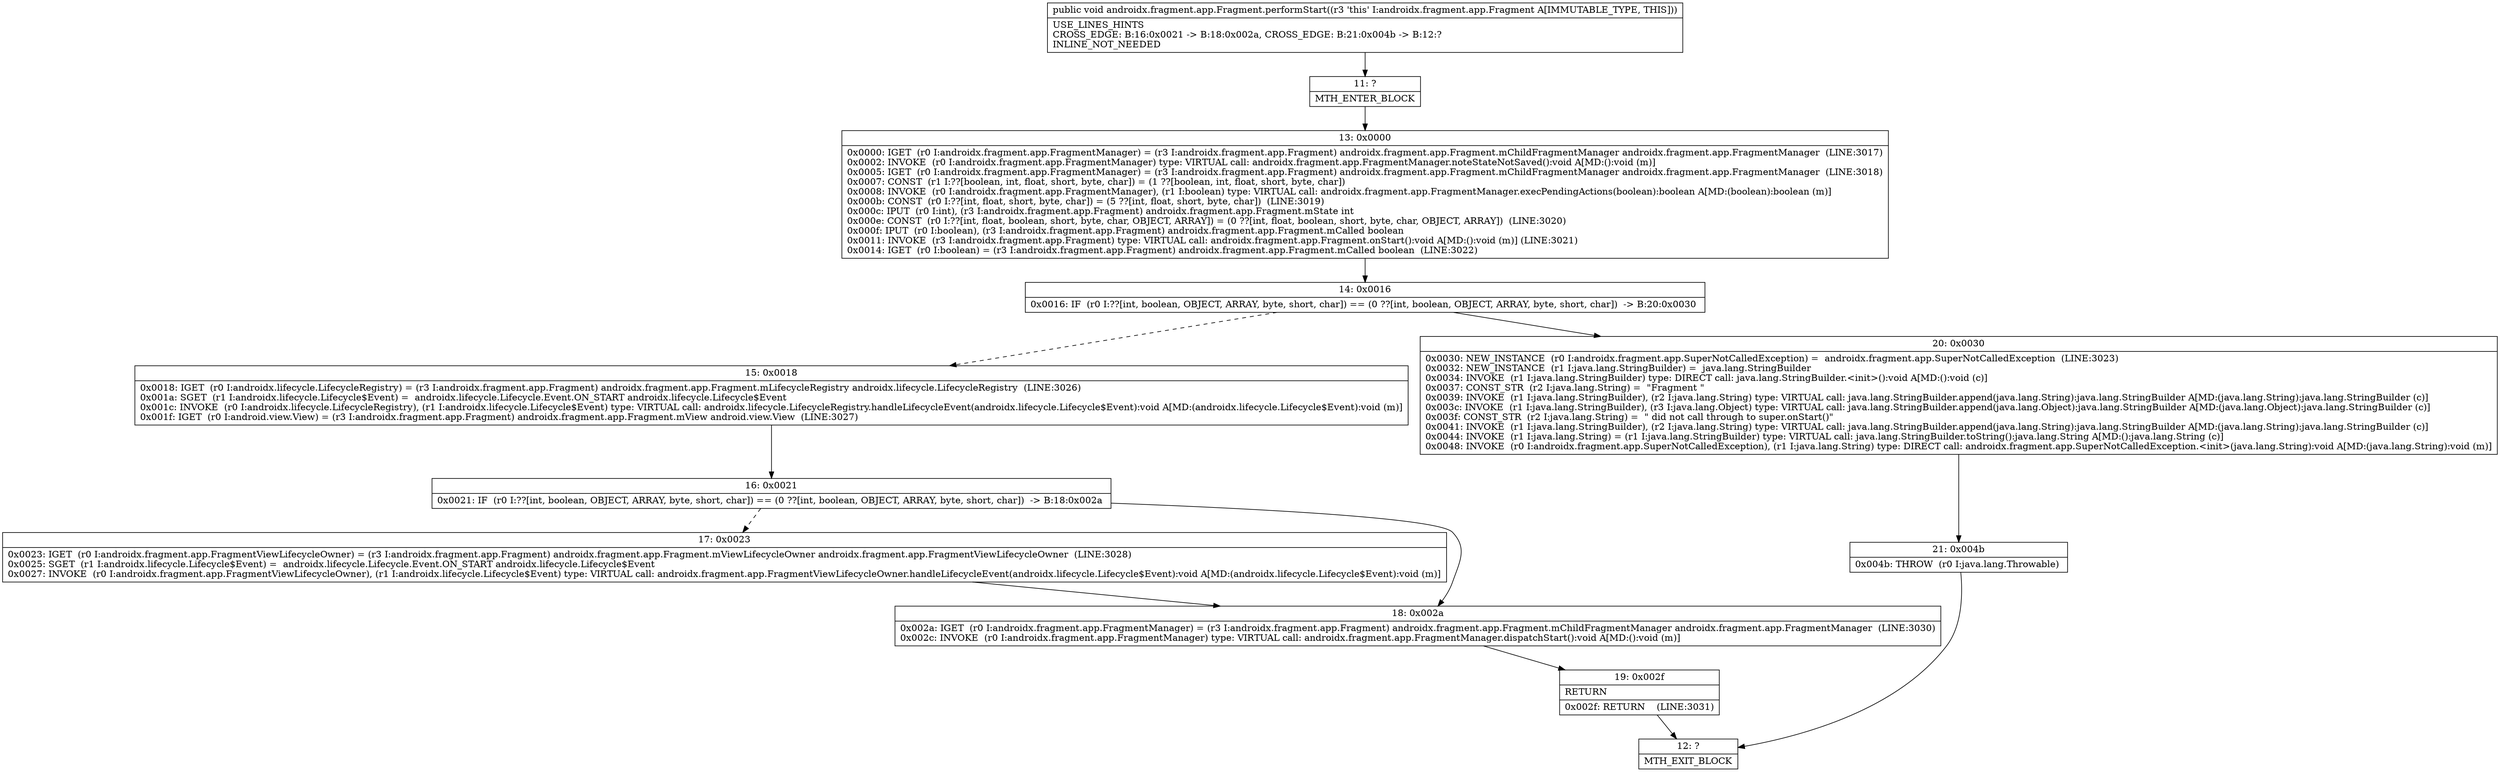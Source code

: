 digraph "CFG forandroidx.fragment.app.Fragment.performStart()V" {
Node_11 [shape=record,label="{11\:\ ?|MTH_ENTER_BLOCK\l}"];
Node_13 [shape=record,label="{13\:\ 0x0000|0x0000: IGET  (r0 I:androidx.fragment.app.FragmentManager) = (r3 I:androidx.fragment.app.Fragment) androidx.fragment.app.Fragment.mChildFragmentManager androidx.fragment.app.FragmentManager  (LINE:3017)\l0x0002: INVOKE  (r0 I:androidx.fragment.app.FragmentManager) type: VIRTUAL call: androidx.fragment.app.FragmentManager.noteStateNotSaved():void A[MD:():void (m)]\l0x0005: IGET  (r0 I:androidx.fragment.app.FragmentManager) = (r3 I:androidx.fragment.app.Fragment) androidx.fragment.app.Fragment.mChildFragmentManager androidx.fragment.app.FragmentManager  (LINE:3018)\l0x0007: CONST  (r1 I:??[boolean, int, float, short, byte, char]) = (1 ??[boolean, int, float, short, byte, char]) \l0x0008: INVOKE  (r0 I:androidx.fragment.app.FragmentManager), (r1 I:boolean) type: VIRTUAL call: androidx.fragment.app.FragmentManager.execPendingActions(boolean):boolean A[MD:(boolean):boolean (m)]\l0x000b: CONST  (r0 I:??[int, float, short, byte, char]) = (5 ??[int, float, short, byte, char])  (LINE:3019)\l0x000c: IPUT  (r0 I:int), (r3 I:androidx.fragment.app.Fragment) androidx.fragment.app.Fragment.mState int \l0x000e: CONST  (r0 I:??[int, float, boolean, short, byte, char, OBJECT, ARRAY]) = (0 ??[int, float, boolean, short, byte, char, OBJECT, ARRAY])  (LINE:3020)\l0x000f: IPUT  (r0 I:boolean), (r3 I:androidx.fragment.app.Fragment) androidx.fragment.app.Fragment.mCalled boolean \l0x0011: INVOKE  (r3 I:androidx.fragment.app.Fragment) type: VIRTUAL call: androidx.fragment.app.Fragment.onStart():void A[MD:():void (m)] (LINE:3021)\l0x0014: IGET  (r0 I:boolean) = (r3 I:androidx.fragment.app.Fragment) androidx.fragment.app.Fragment.mCalled boolean  (LINE:3022)\l}"];
Node_14 [shape=record,label="{14\:\ 0x0016|0x0016: IF  (r0 I:??[int, boolean, OBJECT, ARRAY, byte, short, char]) == (0 ??[int, boolean, OBJECT, ARRAY, byte, short, char])  \-\> B:20:0x0030 \l}"];
Node_15 [shape=record,label="{15\:\ 0x0018|0x0018: IGET  (r0 I:androidx.lifecycle.LifecycleRegistry) = (r3 I:androidx.fragment.app.Fragment) androidx.fragment.app.Fragment.mLifecycleRegistry androidx.lifecycle.LifecycleRegistry  (LINE:3026)\l0x001a: SGET  (r1 I:androidx.lifecycle.Lifecycle$Event) =  androidx.lifecycle.Lifecycle.Event.ON_START androidx.lifecycle.Lifecycle$Event \l0x001c: INVOKE  (r0 I:androidx.lifecycle.LifecycleRegistry), (r1 I:androidx.lifecycle.Lifecycle$Event) type: VIRTUAL call: androidx.lifecycle.LifecycleRegistry.handleLifecycleEvent(androidx.lifecycle.Lifecycle$Event):void A[MD:(androidx.lifecycle.Lifecycle$Event):void (m)]\l0x001f: IGET  (r0 I:android.view.View) = (r3 I:androidx.fragment.app.Fragment) androidx.fragment.app.Fragment.mView android.view.View  (LINE:3027)\l}"];
Node_16 [shape=record,label="{16\:\ 0x0021|0x0021: IF  (r0 I:??[int, boolean, OBJECT, ARRAY, byte, short, char]) == (0 ??[int, boolean, OBJECT, ARRAY, byte, short, char])  \-\> B:18:0x002a \l}"];
Node_17 [shape=record,label="{17\:\ 0x0023|0x0023: IGET  (r0 I:androidx.fragment.app.FragmentViewLifecycleOwner) = (r3 I:androidx.fragment.app.Fragment) androidx.fragment.app.Fragment.mViewLifecycleOwner androidx.fragment.app.FragmentViewLifecycleOwner  (LINE:3028)\l0x0025: SGET  (r1 I:androidx.lifecycle.Lifecycle$Event) =  androidx.lifecycle.Lifecycle.Event.ON_START androidx.lifecycle.Lifecycle$Event \l0x0027: INVOKE  (r0 I:androidx.fragment.app.FragmentViewLifecycleOwner), (r1 I:androidx.lifecycle.Lifecycle$Event) type: VIRTUAL call: androidx.fragment.app.FragmentViewLifecycleOwner.handleLifecycleEvent(androidx.lifecycle.Lifecycle$Event):void A[MD:(androidx.lifecycle.Lifecycle$Event):void (m)]\l}"];
Node_18 [shape=record,label="{18\:\ 0x002a|0x002a: IGET  (r0 I:androidx.fragment.app.FragmentManager) = (r3 I:androidx.fragment.app.Fragment) androidx.fragment.app.Fragment.mChildFragmentManager androidx.fragment.app.FragmentManager  (LINE:3030)\l0x002c: INVOKE  (r0 I:androidx.fragment.app.FragmentManager) type: VIRTUAL call: androidx.fragment.app.FragmentManager.dispatchStart():void A[MD:():void (m)]\l}"];
Node_19 [shape=record,label="{19\:\ 0x002f|RETURN\l|0x002f: RETURN    (LINE:3031)\l}"];
Node_12 [shape=record,label="{12\:\ ?|MTH_EXIT_BLOCK\l}"];
Node_20 [shape=record,label="{20\:\ 0x0030|0x0030: NEW_INSTANCE  (r0 I:androidx.fragment.app.SuperNotCalledException) =  androidx.fragment.app.SuperNotCalledException  (LINE:3023)\l0x0032: NEW_INSTANCE  (r1 I:java.lang.StringBuilder) =  java.lang.StringBuilder \l0x0034: INVOKE  (r1 I:java.lang.StringBuilder) type: DIRECT call: java.lang.StringBuilder.\<init\>():void A[MD:():void (c)]\l0x0037: CONST_STR  (r2 I:java.lang.String) =  \"Fragment \" \l0x0039: INVOKE  (r1 I:java.lang.StringBuilder), (r2 I:java.lang.String) type: VIRTUAL call: java.lang.StringBuilder.append(java.lang.String):java.lang.StringBuilder A[MD:(java.lang.String):java.lang.StringBuilder (c)]\l0x003c: INVOKE  (r1 I:java.lang.StringBuilder), (r3 I:java.lang.Object) type: VIRTUAL call: java.lang.StringBuilder.append(java.lang.Object):java.lang.StringBuilder A[MD:(java.lang.Object):java.lang.StringBuilder (c)]\l0x003f: CONST_STR  (r2 I:java.lang.String) =  \" did not call through to super.onStart()\" \l0x0041: INVOKE  (r1 I:java.lang.StringBuilder), (r2 I:java.lang.String) type: VIRTUAL call: java.lang.StringBuilder.append(java.lang.String):java.lang.StringBuilder A[MD:(java.lang.String):java.lang.StringBuilder (c)]\l0x0044: INVOKE  (r1 I:java.lang.String) = (r1 I:java.lang.StringBuilder) type: VIRTUAL call: java.lang.StringBuilder.toString():java.lang.String A[MD:():java.lang.String (c)]\l0x0048: INVOKE  (r0 I:androidx.fragment.app.SuperNotCalledException), (r1 I:java.lang.String) type: DIRECT call: androidx.fragment.app.SuperNotCalledException.\<init\>(java.lang.String):void A[MD:(java.lang.String):void (m)]\l}"];
Node_21 [shape=record,label="{21\:\ 0x004b|0x004b: THROW  (r0 I:java.lang.Throwable) \l}"];
MethodNode[shape=record,label="{public void androidx.fragment.app.Fragment.performStart((r3 'this' I:androidx.fragment.app.Fragment A[IMMUTABLE_TYPE, THIS]))  | USE_LINES_HINTS\lCROSS_EDGE: B:16:0x0021 \-\> B:18:0x002a, CROSS_EDGE: B:21:0x004b \-\> B:12:?\lINLINE_NOT_NEEDED\l}"];
MethodNode -> Node_11;Node_11 -> Node_13;
Node_13 -> Node_14;
Node_14 -> Node_15[style=dashed];
Node_14 -> Node_20;
Node_15 -> Node_16;
Node_16 -> Node_17[style=dashed];
Node_16 -> Node_18;
Node_17 -> Node_18;
Node_18 -> Node_19;
Node_19 -> Node_12;
Node_20 -> Node_21;
Node_21 -> Node_12;
}

